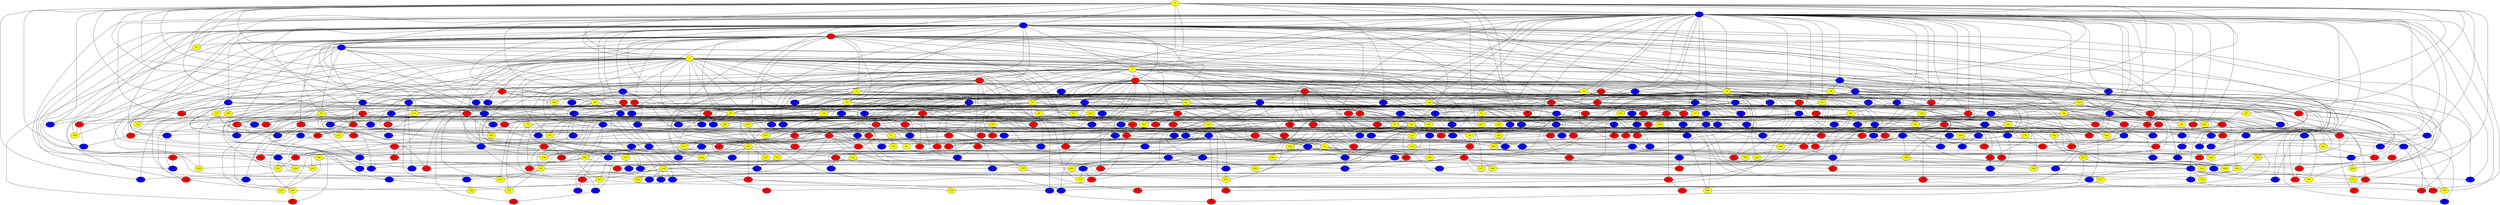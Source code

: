 graph {
0 [style = filled fillcolor = yellow];
1 [style = filled fillcolor = blue];
2 [style = filled fillcolor = blue];
3 [style = filled fillcolor = red];
4 [style = filled fillcolor = blue];
5 [style = filled fillcolor = blue];
6 [style = filled fillcolor = yellow];
7 [style = filled fillcolor = yellow];
8 [style = filled fillcolor = blue];
9 [style = filled fillcolor = red];
10 [style = filled fillcolor = blue];
11 [style = filled fillcolor = blue];
12 [style = filled fillcolor = yellow];
13 [style = filled fillcolor = blue];
14 [style = filled fillcolor = red];
15 [style = filled fillcolor = red];
16 [style = filled fillcolor = yellow];
17 [style = filled fillcolor = red];
18 [style = filled fillcolor = yellow];
19 [style = filled fillcolor = yellow];
20 [style = filled fillcolor = blue];
21 [style = filled fillcolor = yellow];
22 [style = filled fillcolor = red];
23 [style = filled fillcolor = red];
24 [style = filled fillcolor = red];
25 [style = filled fillcolor = yellow];
26 [style = filled fillcolor = yellow];
27 [style = filled fillcolor = blue];
28 [style = filled fillcolor = yellow];
29 [style = filled fillcolor = red];
30 [style = filled fillcolor = red];
31 [style = filled fillcolor = red];
32 [style = filled fillcolor = yellow];
33 [style = filled fillcolor = yellow];
34 [style = filled fillcolor = yellow];
35 [style = filled fillcolor = red];
36 [style = filled fillcolor = blue];
37 [style = filled fillcolor = blue];
38 [style = filled fillcolor = yellow];
39 [style = filled fillcolor = blue];
40 [style = filled fillcolor = red];
41 [style = filled fillcolor = yellow];
42 [style = filled fillcolor = blue];
43 [style = filled fillcolor = blue];
44 [style = filled fillcolor = red];
45 [style = filled fillcolor = blue];
46 [style = filled fillcolor = red];
47 [style = filled fillcolor = red];
48 [style = filled fillcolor = yellow];
49 [style = filled fillcolor = blue];
50 [style = filled fillcolor = blue];
51 [style = filled fillcolor = blue];
52 [style = filled fillcolor = blue];
53 [style = filled fillcolor = blue];
54 [style = filled fillcolor = red];
55 [style = filled fillcolor = blue];
56 [style = filled fillcolor = blue];
57 [style = filled fillcolor = red];
58 [style = filled fillcolor = red];
59 [style = filled fillcolor = blue];
60 [style = filled fillcolor = blue];
61 [style = filled fillcolor = red];
62 [style = filled fillcolor = yellow];
63 [style = filled fillcolor = blue];
64 [style = filled fillcolor = blue];
65 [style = filled fillcolor = blue];
66 [style = filled fillcolor = blue];
67 [style = filled fillcolor = red];
68 [style = filled fillcolor = red];
69 [style = filled fillcolor = yellow];
70 [style = filled fillcolor = red];
71 [style = filled fillcolor = yellow];
72 [style = filled fillcolor = yellow];
73 [style = filled fillcolor = yellow];
74 [style = filled fillcolor = yellow];
75 [style = filled fillcolor = red];
76 [style = filled fillcolor = yellow];
77 [style = filled fillcolor = red];
78 [style = filled fillcolor = blue];
79 [style = filled fillcolor = blue];
80 [style = filled fillcolor = blue];
81 [style = filled fillcolor = yellow];
82 [style = filled fillcolor = blue];
83 [style = filled fillcolor = yellow];
84 [style = filled fillcolor = yellow];
85 [style = filled fillcolor = yellow];
86 [style = filled fillcolor = blue];
87 [style = filled fillcolor = blue];
88 [style = filled fillcolor = red];
89 [style = filled fillcolor = blue];
90 [style = filled fillcolor = blue];
91 [style = filled fillcolor = yellow];
92 [style = filled fillcolor = yellow];
93 [style = filled fillcolor = blue];
94 [style = filled fillcolor = red];
95 [style = filled fillcolor = blue];
96 [style = filled fillcolor = yellow];
97 [style = filled fillcolor = red];
98 [style = filled fillcolor = yellow];
99 [style = filled fillcolor = blue];
100 [style = filled fillcolor = red];
101 [style = filled fillcolor = blue];
102 [style = filled fillcolor = blue];
103 [style = filled fillcolor = red];
104 [style = filled fillcolor = red];
105 [style = filled fillcolor = red];
106 [style = filled fillcolor = red];
107 [style = filled fillcolor = red];
108 [style = filled fillcolor = red];
109 [style = filled fillcolor = blue];
110 [style = filled fillcolor = yellow];
111 [style = filled fillcolor = blue];
112 [style = filled fillcolor = red];
113 [style = filled fillcolor = yellow];
114 [style = filled fillcolor = red];
115 [style = filled fillcolor = blue];
116 [style = filled fillcolor = blue];
117 [style = filled fillcolor = blue];
118 [style = filled fillcolor = red];
119 [style = filled fillcolor = yellow];
120 [style = filled fillcolor = yellow];
121 [style = filled fillcolor = yellow];
122 [style = filled fillcolor = red];
123 [style = filled fillcolor = blue];
124 [style = filled fillcolor = yellow];
125 [style = filled fillcolor = blue];
126 [style = filled fillcolor = blue];
127 [style = filled fillcolor = blue];
128 [style = filled fillcolor = blue];
129 [style = filled fillcolor = blue];
130 [style = filled fillcolor = red];
131 [style = filled fillcolor = blue];
132 [style = filled fillcolor = blue];
133 [style = filled fillcolor = red];
134 [style = filled fillcolor = blue];
135 [style = filled fillcolor = red];
136 [style = filled fillcolor = red];
137 [style = filled fillcolor = blue];
138 [style = filled fillcolor = red];
139 [style = filled fillcolor = red];
140 [style = filled fillcolor = yellow];
141 [style = filled fillcolor = blue];
142 [style = filled fillcolor = blue];
143 [style = filled fillcolor = blue];
144 [style = filled fillcolor = red];
145 [style = filled fillcolor = blue];
146 [style = filled fillcolor = yellow];
147 [style = filled fillcolor = red];
148 [style = filled fillcolor = yellow];
149 [style = filled fillcolor = blue];
150 [style = filled fillcolor = blue];
151 [style = filled fillcolor = blue];
152 [style = filled fillcolor = yellow];
153 [style = filled fillcolor = red];
154 [style = filled fillcolor = blue];
155 [style = filled fillcolor = yellow];
156 [style = filled fillcolor = blue];
157 [style = filled fillcolor = blue];
158 [style = filled fillcolor = red];
159 [style = filled fillcolor = yellow];
160 [style = filled fillcolor = blue];
161 [style = filled fillcolor = red];
162 [style = filled fillcolor = yellow];
163 [style = filled fillcolor = red];
164 [style = filled fillcolor = blue];
165 [style = filled fillcolor = red];
166 [style = filled fillcolor = yellow];
167 [style = filled fillcolor = yellow];
168 [style = filled fillcolor = red];
169 [style = filled fillcolor = red];
170 [style = filled fillcolor = red];
171 [style = filled fillcolor = red];
172 [style = filled fillcolor = red];
173 [style = filled fillcolor = blue];
174 [style = filled fillcolor = blue];
175 [style = filled fillcolor = red];
176 [style = filled fillcolor = yellow];
177 [style = filled fillcolor = red];
178 [style = filled fillcolor = blue];
179 [style = filled fillcolor = blue];
180 [style = filled fillcolor = yellow];
181 [style = filled fillcolor = yellow];
182 [style = filled fillcolor = blue];
183 [style = filled fillcolor = red];
184 [style = filled fillcolor = red];
185 [style = filled fillcolor = red];
186 [style = filled fillcolor = blue];
187 [style = filled fillcolor = yellow];
188 [style = filled fillcolor = yellow];
189 [style = filled fillcolor = red];
190 [style = filled fillcolor = blue];
191 [style = filled fillcolor = blue];
192 [style = filled fillcolor = blue];
193 [style = filled fillcolor = yellow];
194 [style = filled fillcolor = yellow];
195 [style = filled fillcolor = red];
196 [style = filled fillcolor = yellow];
197 [style = filled fillcolor = yellow];
198 [style = filled fillcolor = red];
199 [style = filled fillcolor = blue];
200 [style = filled fillcolor = blue];
201 [style = filled fillcolor = red];
202 [style = filled fillcolor = blue];
203 [style = filled fillcolor = yellow];
204 [style = filled fillcolor = blue];
205 [style = filled fillcolor = blue];
206 [style = filled fillcolor = blue];
207 [style = filled fillcolor = red];
208 [style = filled fillcolor = yellow];
209 [style = filled fillcolor = red];
210 [style = filled fillcolor = blue];
211 [style = filled fillcolor = red];
212 [style = filled fillcolor = red];
213 [style = filled fillcolor = yellow];
214 [style = filled fillcolor = blue];
215 [style = filled fillcolor = red];
216 [style = filled fillcolor = blue];
217 [style = filled fillcolor = yellow];
218 [style = filled fillcolor = blue];
219 [style = filled fillcolor = yellow];
220 [style = filled fillcolor = red];
221 [style = filled fillcolor = yellow];
222 [style = filled fillcolor = red];
223 [style = filled fillcolor = blue];
224 [style = filled fillcolor = yellow];
225 [style = filled fillcolor = blue];
226 [style = filled fillcolor = blue];
227 [style = filled fillcolor = red];
228 [style = filled fillcolor = red];
229 [style = filled fillcolor = blue];
230 [style = filled fillcolor = red];
231 [style = filled fillcolor = blue];
232 [style = filled fillcolor = yellow];
233 [style = filled fillcolor = red];
234 [style = filled fillcolor = red];
235 [style = filled fillcolor = blue];
236 [style = filled fillcolor = blue];
237 [style = filled fillcolor = blue];
238 [style = filled fillcolor = red];
239 [style = filled fillcolor = blue];
240 [style = filled fillcolor = blue];
241 [style = filled fillcolor = blue];
242 [style = filled fillcolor = red];
243 [style = filled fillcolor = yellow];
244 [style = filled fillcolor = blue];
245 [style = filled fillcolor = yellow];
246 [style = filled fillcolor = red];
247 [style = filled fillcolor = blue];
248 [style = filled fillcolor = red];
249 [style = filled fillcolor = blue];
250 [style = filled fillcolor = yellow];
251 [style = filled fillcolor = blue];
252 [style = filled fillcolor = red];
253 [style = filled fillcolor = red];
254 [style = filled fillcolor = yellow];
255 [style = filled fillcolor = blue];
256 [style = filled fillcolor = yellow];
257 [style = filled fillcolor = red];
258 [style = filled fillcolor = blue];
259 [style = filled fillcolor = blue];
260 [style = filled fillcolor = yellow];
261 [style = filled fillcolor = blue];
262 [style = filled fillcolor = blue];
263 [style = filled fillcolor = yellow];
264 [style = filled fillcolor = blue];
265 [style = filled fillcolor = blue];
266 [style = filled fillcolor = red];
267 [style = filled fillcolor = blue];
268 [style = filled fillcolor = yellow];
269 [style = filled fillcolor = yellow];
270 [style = filled fillcolor = blue];
271 [style = filled fillcolor = blue];
272 [style = filled fillcolor = red];
273 [style = filled fillcolor = red];
274 [style = filled fillcolor = yellow];
275 [style = filled fillcolor = yellow];
276 [style = filled fillcolor = blue];
277 [style = filled fillcolor = red];
278 [style = filled fillcolor = red];
279 [style = filled fillcolor = blue];
280 [style = filled fillcolor = blue];
281 [style = filled fillcolor = yellow];
282 [style = filled fillcolor = red];
283 [style = filled fillcolor = red];
284 [style = filled fillcolor = yellow];
285 [style = filled fillcolor = yellow];
286 [style = filled fillcolor = red];
287 [style = filled fillcolor = yellow];
288 [style = filled fillcolor = yellow];
289 [style = filled fillcolor = red];
290 [style = filled fillcolor = red];
291 [style = filled fillcolor = blue];
292 [style = filled fillcolor = red];
293 [style = filled fillcolor = yellow];
294 [style = filled fillcolor = blue];
295 [style = filled fillcolor = yellow];
296 [style = filled fillcolor = red];
297 [style = filled fillcolor = yellow];
298 [style = filled fillcolor = red];
299 [style = filled fillcolor = red];
300 [style = filled fillcolor = red];
301 [style = filled fillcolor = red];
302 [style = filled fillcolor = red];
303 [style = filled fillcolor = yellow];
304 [style = filled fillcolor = blue];
305 [style = filled fillcolor = red];
306 [style = filled fillcolor = yellow];
307 [style = filled fillcolor = blue];
308 [style = filled fillcolor = blue];
309 [style = filled fillcolor = yellow];
310 [style = filled fillcolor = blue];
311 [style = filled fillcolor = blue];
312 [style = filled fillcolor = yellow];
313 [style = filled fillcolor = blue];
314 [style = filled fillcolor = yellow];
315 [style = filled fillcolor = blue];
316 [style = filled fillcolor = blue];
317 [style = filled fillcolor = blue];
318 [style = filled fillcolor = blue];
319 [style = filled fillcolor = yellow];
320 [style = filled fillcolor = red];
321 [style = filled fillcolor = blue];
322 [style = filled fillcolor = yellow];
323 [style = filled fillcolor = blue];
324 [style = filled fillcolor = red];
325 [style = filled fillcolor = red];
326 [style = filled fillcolor = blue];
327 [style = filled fillcolor = yellow];
328 [style = filled fillcolor = yellow];
329 [style = filled fillcolor = red];
330 [style = filled fillcolor = red];
331 [style = filled fillcolor = yellow];
332 [style = filled fillcolor = blue];
333 [style = filled fillcolor = red];
334 [style = filled fillcolor = blue];
335 [style = filled fillcolor = blue];
336 [style = filled fillcolor = blue];
337 [style = filled fillcolor = yellow];
338 [style = filled fillcolor = blue];
339 [style = filled fillcolor = red];
340 [style = filled fillcolor = blue];
341 [style = filled fillcolor = red];
342 [style = filled fillcolor = blue];
343 [style = filled fillcolor = blue];
344 [style = filled fillcolor = blue];
345 [style = filled fillcolor = blue];
346 [style = filled fillcolor = blue];
347 [style = filled fillcolor = yellow];
348 [style = filled fillcolor = red];
349 [style = filled fillcolor = yellow];
350 [style = filled fillcolor = blue];
351 [style = filled fillcolor = blue];
352 [style = filled fillcolor = blue];
353 [style = filled fillcolor = blue];
354 [style = filled fillcolor = blue];
355 [style = filled fillcolor = blue];
356 [style = filled fillcolor = yellow];
357 [style = filled fillcolor = yellow];
358 [style = filled fillcolor = blue];
359 [style = filled fillcolor = yellow];
360 [style = filled fillcolor = blue];
361 [style = filled fillcolor = red];
362 [style = filled fillcolor = blue];
363 [style = filled fillcolor = red];
364 [style = filled fillcolor = blue];
365 [style = filled fillcolor = red];
366 [style = filled fillcolor = yellow];
367 [style = filled fillcolor = blue];
368 [style = filled fillcolor = blue];
369 [style = filled fillcolor = yellow];
370 [style = filled fillcolor = red];
371 [style = filled fillcolor = yellow];
372 [style = filled fillcolor = yellow];
373 [style = filled fillcolor = blue];
374 [style = filled fillcolor = red];
375 [style = filled fillcolor = red];
376 [style = filled fillcolor = blue];
377 [style = filled fillcolor = red];
378 [style = filled fillcolor = blue];
379 [style = filled fillcolor = yellow];
380 [style = filled fillcolor = red];
381 [style = filled fillcolor = red];
382 [style = filled fillcolor = yellow];
383 [style = filled fillcolor = blue];
384 [style = filled fillcolor = blue];
385 [style = filled fillcolor = yellow];
386 [style = filled fillcolor = blue];
387 [style = filled fillcolor = red];
388 [style = filled fillcolor = red];
389 [style = filled fillcolor = yellow];
390 [style = filled fillcolor = blue];
391 [style = filled fillcolor = yellow];
392 [style = filled fillcolor = blue];
393 [style = filled fillcolor = red];
394 [style = filled fillcolor = blue];
395 [style = filled fillcolor = blue];
396 [style = filled fillcolor = yellow];
397 [style = filled fillcolor = yellow];
398 [style = filled fillcolor = yellow];
399 [style = filled fillcolor = blue];
400 [style = filled fillcolor = blue];
401 [style = filled fillcolor = red];
402 [style = filled fillcolor = blue];
403 [style = filled fillcolor = red];
404 [style = filled fillcolor = blue];
405 [style = filled fillcolor = red];
406 [style = filled fillcolor = yellow];
407 [style = filled fillcolor = yellow];
408 [style = filled fillcolor = blue];
409 [style = filled fillcolor = yellow];
410 [style = filled fillcolor = red];
411 [style = filled fillcolor = red];
412 [style = filled fillcolor = blue];
413 [style = filled fillcolor = yellow];
414 [style = filled fillcolor = blue];
415 [style = filled fillcolor = red];
416 [style = filled fillcolor = red];
417 [style = filled fillcolor = red];
418 [style = filled fillcolor = yellow];
419 [style = filled fillcolor = yellow];
420 [style = filled fillcolor = red];
421 [style = filled fillcolor = blue];
422 [style = filled fillcolor = red];
423 [style = filled fillcolor = yellow];
424 [style = filled fillcolor = yellow];
425 [style = filled fillcolor = red];
426 [style = filled fillcolor = yellow];
0 -- 5;
0 -- 6;
0 -- 8;
0 -- 17;
0 -- 27;
0 -- 29;
0 -- 45;
0 -- 58;
0 -- 60;
0 -- 66;
0 -- 72;
0 -- 91;
0 -- 104;
0 -- 129;
0 -- 130;
0 -- 190;
0 -- 4;
0 -- 3;
0 -- 2;
0 -- 1;
0 -- 203;
0 -- 206;
0 -- 302;
0 -- 307;
0 -- 317;
0 -- 327;
0 -- 414;
1 -- 2;
1 -- 3;
1 -- 4;
1 -- 5;
1 -- 6;
1 -- 7;
1 -- 11;
1 -- 13;
1 -- 14;
1 -- 15;
1 -- 16;
1 -- 20;
1 -- 23;
1 -- 28;
1 -- 32;
1 -- 35;
1 -- 36;
1 -- 38;
1 -- 39;
1 -- 42;
1 -- 44;
1 -- 52;
1 -- 53;
1 -- 59;
1 -- 61;
1 -- 64;
1 -- 68;
1 -- 70;
1 -- 73;
1 -- 79;
1 -- 80;
1 -- 81;
1 -- 88;
1 -- 89;
1 -- 90;
1 -- 95;
1 -- 101;
1 -- 121;
1 -- 146;
1 -- 160;
1 -- 163;
1 -- 166;
1 -- 167;
1 -- 202;
1 -- 208;
1 -- 227;
1 -- 240;
1 -- 253;
1 -- 274;
1 -- 287;
1 -- 296;
1 -- 325;
1 -- 336;
1 -- 351;
1 -- 387;
1 -- 421;
1 -- 422;
1 -- 423;
2 -- 3;
2 -- 4;
2 -- 7;
2 -- 9;
2 -- 10;
2 -- 15;
2 -- 16;
2 -- 19;
2 -- 25;
2 -- 26;
2 -- 30;
2 -- 31;
2 -- 32;
2 -- 38;
2 -- 48;
2 -- 57;
2 -- 61;
2 -- 63;
2 -- 78;
2 -- 90;
2 -- 91;
2 -- 92;
2 -- 106;
2 -- 110;
2 -- 143;
2 -- 162;
2 -- 174;
2 -- 205;
2 -- 237;
2 -- 244;
2 -- 261;
2 -- 286;
2 -- 288;
2 -- 308;
2 -- 340;
2 -- 373;
2 -- 388;
2 -- 407;
2 -- 408;
3 -- 5;
3 -- 12;
3 -- 19;
3 -- 21;
3 -- 29;
3 -- 40;
3 -- 44;
3 -- 45;
3 -- 50;
3 -- 78;
3 -- 91;
3 -- 97;
3 -- 111;
3 -- 118;
3 -- 151;
3 -- 154;
3 -- 170;
3 -- 171;
3 -- 190;
3 -- 191;
3 -- 235;
3 -- 248;
3 -- 257;
3 -- 265;
3 -- 273;
3 -- 282;
3 -- 304;
3 -- 329;
3 -- 347;
3 -- 349;
3 -- 372;
3 -- 405;
3 -- 424;
4 -- 8;
4 -- 18;
4 -- 21;
4 -- 25;
4 -- 269;
4 -- 289;
4 -- 349;
4 -- 351;
5 -- 6;
5 -- 10;
5 -- 21;
5 -- 56;
5 -- 75;
5 -- 106;
5 -- 117;
5 -- 135;
5 -- 175;
5 -- 231;
5 -- 236;
6 -- 7;
6 -- 8;
6 -- 9;
6 -- 10;
6 -- 11;
6 -- 13;
6 -- 15;
6 -- 20;
6 -- 28;
6 -- 33;
6 -- 34;
6 -- 43;
6 -- 45;
6 -- 47;
6 -- 56;
6 -- 68;
6 -- 80;
6 -- 82;
6 -- 103;
6 -- 107;
6 -- 111;
6 -- 114;
6 -- 125;
6 -- 128;
6 -- 134;
6 -- 155;
6 -- 179;
6 -- 183;
6 -- 196;
6 -- 197;
6 -- 267;
6 -- 285;
6 -- 315;
6 -- 317;
6 -- 348;
6 -- 354;
6 -- 370;
6 -- 374;
7 -- 9;
7 -- 12;
7 -- 14;
7 -- 18;
7 -- 22;
7 -- 24;
7 -- 33;
7 -- 49;
7 -- 50;
7 -- 52;
7 -- 71;
7 -- 72;
7 -- 103;
7 -- 168;
7 -- 231;
7 -- 232;
7 -- 262;
7 -- 265;
7 -- 275;
7 -- 277;
7 -- 350;
7 -- 371;
7 -- 384;
8 -- 11;
8 -- 30;
8 -- 37;
8 -- 44;
8 -- 110;
8 -- 134;
8 -- 164;
8 -- 181;
8 -- 236;
8 -- 253;
8 -- 307;
8 -- 352;
8 -- 367;
8 -- 396;
8 -- 421;
9 -- 14;
9 -- 16;
9 -- 18;
9 -- 32;
9 -- 41;
9 -- 46;
9 -- 51;
9 -- 59;
9 -- 64;
9 -- 66;
9 -- 69;
9 -- 79;
9 -- 85;
9 -- 90;
9 -- 95;
9 -- 128;
9 -- 148;
9 -- 152;
9 -- 165;
9 -- 194;
9 -- 201;
9 -- 235;
9 -- 248;
9 -- 256;
9 -- 276;
9 -- 343;
9 -- 362;
9 -- 411;
9 -- 412;
10 -- 17;
10 -- 37;
10 -- 48;
10 -- 53;
10 -- 100;
10 -- 136;
10 -- 186;
10 -- 194;
10 -- 303;
10 -- 404;
10 -- 425;
11 -- 24;
11 -- 104;
11 -- 198;
11 -- 397;
12 -- 17;
12 -- 27;
12 -- 57;
12 -- 62;
12 -- 145;
12 -- 150;
12 -- 183;
12 -- 197;
12 -- 201;
12 -- 262;
12 -- 370;
13 -- 66;
13 -- 73;
13 -- 158;
13 -- 184;
13 -- 317;
13 -- 343;
13 -- 345;
13 -- 369;
13 -- 376;
14 -- 19;
14 -- 26;
14 -- 27;
14 -- 36;
14 -- 38;
14 -- 41;
14 -- 50;
14 -- 55;
14 -- 56;
14 -- 76;
14 -- 102;
14 -- 107;
14 -- 152;
14 -- 167;
14 -- 187;
14 -- 195;
14 -- 216;
14 -- 227;
14 -- 250;
14 -- 268;
14 -- 301;
14 -- 341;
14 -- 350;
14 -- 388;
15 -- 23;
15 -- 41;
15 -- 51;
15 -- 58;
15 -- 94;
15 -- 122;
15 -- 125;
15 -- 130;
15 -- 140;
15 -- 141;
15 -- 155;
15 -- 210;
15 -- 222;
15 -- 223;
15 -- 234;
15 -- 264;
15 -- 292;
15 -- 323;
15 -- 394;
16 -- 28;
16 -- 39;
16 -- 49;
16 -- 53;
16 -- 77;
16 -- 129;
16 -- 164;
16 -- 405;
17 -- 30;
17 -- 40;
17 -- 52;
17 -- 82;
17 -- 143;
17 -- 229;
17 -- 247;
17 -- 337;
17 -- 338;
17 -- 385;
17 -- 409;
18 -- 33;
18 -- 81;
18 -- 85;
18 -- 215;
19 -- 22;
19 -- 25;
19 -- 95;
19 -- 415;
20 -- 82;
20 -- 157;
20 -- 402;
21 -- 68;
21 -- 214;
21 -- 216;
21 -- 238;
21 -- 283;
21 -- 313;
21 -- 364;
22 -- 26;
22 -- 76;
22 -- 87;
22 -- 93;
22 -- 98;
22 -- 123;
22 -- 137;
22 -- 169;
22 -- 297;
23 -- 35;
23 -- 75;
23 -- 84;
23 -- 171;
23 -- 220;
23 -- 275;
23 -- 310;
23 -- 339;
23 -- 393;
24 -- 31;
24 -- 34;
24 -- 60;
24 -- 92;
24 -- 94;
24 -- 177;
24 -- 275;
24 -- 295;
24 -- 325;
24 -- 347;
24 -- 378;
24 -- 392;
25 -- 51;
25 -- 98;
25 -- 172;
25 -- 174;
25 -- 285;
25 -- 359;
25 -- 360;
26 -- 31;
26 -- 34;
26 -- 46;
26 -- 99;
26 -- 101;
26 -- 109;
26 -- 185;
26 -- 200;
26 -- 217;
26 -- 223;
26 -- 258;
26 -- 291;
26 -- 333;
26 -- 399;
26 -- 406;
27 -- 65;
28 -- 73;
28 -- 109;
28 -- 113;
28 -- 124;
28 -- 129;
28 -- 255;
28 -- 285;
28 -- 302;
28 -- 390;
29 -- 48;
29 -- 62;
29 -- 97;
29 -- 118;
29 -- 194;
29 -- 422;
30 -- 54;
30 -- 150;
30 -- 304;
31 -- 342;
32 -- 37;
32 -- 42;
32 -- 60;
32 -- 65;
32 -- 67;
32 -- 75;
32 -- 81;
32 -- 92;
32 -- 93;
32 -- 99;
32 -- 105;
32 -- 113;
32 -- 119;
32 -- 120;
32 -- 143;
32 -- 145;
32 -- 156;
32 -- 173;
32 -- 177;
32 -- 186;
32 -- 189;
32 -- 202;
32 -- 207;
32 -- 242;
32 -- 245;
32 -- 249;
32 -- 269;
32 -- 270;
32 -- 305;
32 -- 340;
32 -- 346;
32 -- 392;
32 -- 393;
32 -- 398;
33 -- 40;
33 -- 54;
33 -- 84;
33 -- 89;
33 -- 100;
33 -- 192;
33 -- 199;
33 -- 230;
33 -- 279;
33 -- 287;
33 -- 298;
33 -- 319;
34 -- 58;
35 -- 125;
35 -- 138;
35 -- 284;
35 -- 313;
35 -- 326;
35 -- 340;
36 -- 47;
36 -- 180;
36 -- 200;
36 -- 242;
36 -- 278;
36 -- 410;
37 -- 85;
37 -- 120;
38 -- 43;
38 -- 47;
38 -- 63;
38 -- 105;
38 -- 127;
38 -- 185;
38 -- 195;
38 -- 220;
38 -- 237;
38 -- 245;
38 -- 389;
39 -- 137;
39 -- 151;
39 -- 358;
40 -- 114;
40 -- 124;
40 -- 245;
40 -- 297;
41 -- 74;
41 -- 79;
41 -- 122;
41 -- 158;
41 -- 212;
41 -- 253;
41 -- 368;
41 -- 413;
42 -- 107;
42 -- 117;
42 -- 252;
42 -- 282;
43 -- 108;
43 -- 133;
43 -- 247;
43 -- 281;
43 -- 336;
43 -- 417;
44 -- 65;
44 -- 333;
44 -- 335;
45 -- 69;
45 -- 86;
45 -- 123;
45 -- 126;
45 -- 135;
45 -- 179;
45 -- 357;
46 -- 62;
46 -- 83;
46 -- 113;
46 -- 319;
47 -- 63;
47 -- 239;
47 -- 300;
47 -- 415;
48 -- 131;
48 -- 149;
48 -- 283;
48 -- 298;
48 -- 301;
48 -- 413;
49 -- 139;
49 -- 159;
49 -- 181;
49 -- 328;
50 -- 54;
50 -- 59;
50 -- 86;
50 -- 116;
50 -- 146;
50 -- 147;
50 -- 160;
50 -- 188;
50 -- 266;
50 -- 408;
50 -- 415;
51 -- 55;
51 -- 67;
51 -- 80;
51 -- 221;
51 -- 260;
51 -- 352;
52 -- 70;
52 -- 87;
52 -- 120;
52 -- 162;
52 -- 174;
52 -- 209;
52 -- 353;
52 -- 359;
53 -- 61;
53 -- 74;
53 -- 86;
53 -- 163;
53 -- 173;
53 -- 228;
53 -- 329;
53 -- 344;
53 -- 348;
53 -- 416;
54 -- 57;
54 -- 71;
54 -- 182;
54 -- 259;
55 -- 116;
55 -- 211;
55 -- 293;
55 -- 345;
55 -- 361;
57 -- 165;
57 -- 267;
58 -- 180;
58 -- 218;
59 -- 87;
59 -- 122;
59 -- 249;
59 -- 382;
60 -- 108;
60 -- 409;
61 -- 233;
61 -- 278;
61 -- 279;
62 -- 77;
62 -- 96;
62 -- 131;
62 -- 133;
62 -- 139;
62 -- 159;
62 -- 196;
62 -- 396;
63 -- 246;
63 -- 266;
63 -- 328;
64 -- 72;
64 -- 94;
64 -- 130;
64 -- 136;
64 -- 184;
64 -- 193;
64 -- 204;
64 -- 209;
64 -- 252;
64 -- 279;
64 -- 299;
64 -- 318;
64 -- 386;
64 -- 423;
64 -- 424;
65 -- 76;
65 -- 266;
65 -- 375;
66 -- 69;
66 -- 71;
66 -- 104;
66 -- 160;
66 -- 213;
66 -- 234;
66 -- 368;
67 -- 96;
67 -- 100;
67 -- 182;
67 -- 204;
67 -- 240;
67 -- 244;
67 -- 254;
67 -- 264;
67 -- 315;
67 -- 363;
67 -- 420;
68 -- 89;
68 -- 116;
68 -- 149;
68 -- 168;
68 -- 204;
68 -- 225;
68 -- 374;
68 -- 399;
69 -- 70;
69 -- 106;
70 -- 191;
70 -- 205;
70 -- 318;
70 -- 392;
71 -- 83;
71 -- 281;
71 -- 362;
71 -- 379;
72 -- 218;
72 -- 355;
72 -- 397;
73 -- 93;
73 -- 172;
73 -- 291;
74 -- 178;
74 -- 231;
74 -- 287;
75 -- 110;
75 -- 144;
75 -- 261;
75 -- 280;
75 -- 301;
75 -- 302;
75 -- 378;
76 -- 257;
76 -- 278;
76 -- 293;
77 -- 98;
77 -- 109;
77 -- 111;
77 -- 165;
77 -- 241;
77 -- 306;
77 -- 347;
77 -- 409;
78 -- 84;
78 -- 147;
78 -- 162;
78 -- 225;
78 -- 286;
78 -- 337;
78 -- 385;
78 -- 422;
79 -- 124;
79 -- 233;
80 -- 140;
80 -- 309;
81 -- 153;
81 -- 226;
81 -- 305;
81 -- 365;
81 -- 369;
82 -- 126;
82 -- 288;
82 -- 358;
82 -- 380;
84 -- 261;
85 -- 88;
85 -- 112;
85 -- 131;
85 -- 226;
85 -- 313;
85 -- 324;
86 -- 112;
86 -- 139;
86 -- 189;
86 -- 215;
86 -- 315;
86 -- 398;
87 -- 209;
87 -- 269;
88 -- 102;
88 -- 121;
88 -- 176;
88 -- 250;
88 -- 289;
88 -- 298;
88 -- 383;
90 -- 119;
90 -- 219;
91 -- 199;
92 -- 251;
93 -- 117;
93 -- 132;
93 -- 183;
93 -- 230;
93 -- 324;
93 -- 389;
93 -- 410;
95 -- 258;
95 -- 267;
95 -- 355;
96 -- 148;
96 -- 293;
97 -- 126;
97 -- 134;
97 -- 256;
97 -- 327;
98 -- 157;
98 -- 161;
98 -- 314;
98 -- 413;
99 -- 115;
99 -- 169;
99 -- 388;
100 -- 145;
100 -- 271;
100 -- 407;
101 -- 228;
102 -- 112;
102 -- 115;
102 -- 159;
102 -- 184;
102 -- 401;
103 -- 182;
103 -- 330;
103 -- 332;
103 -- 395;
104 -- 188;
104 -- 190;
104 -- 200;
104 -- 207;
104 -- 314;
104 -- 356;
104 -- 395;
105 -- 247;
106 -- 349;
106 -- 373;
107 -- 201;
107 -- 210;
108 -- 170;
109 -- 138;
109 -- 241;
109 -- 286;
109 -- 312;
109 -- 351;
109 -- 421;
110 -- 118;
110 -- 238;
110 -- 265;
110 -- 306;
110 -- 309;
111 -- 123;
111 -- 177;
112 -- 202;
113 -- 142;
113 -- 210;
114 -- 191;
114 -- 260;
114 -- 300;
114 -- 321;
115 -- 127;
115 -- 290;
116 -- 360;
116 -- 410;
118 -- 135;
118 -- 195;
118 -- 213;
118 -- 386;
119 -- 152;
119 -- 163;
119 -- 193;
119 -- 203;
119 -- 316;
119 -- 391;
120 -- 185;
120 -- 335;
120 -- 426;
121 -- 166;
124 -- 138;
124 -- 148;
124 -- 223;
124 -- 251;
125 -- 136;
125 -- 236;
125 -- 384;
126 -- 168;
126 -- 420;
127 -- 155;
127 -- 229;
127 -- 288;
129 -- 142;
129 -- 149;
129 -- 156;
129 -- 170;
130 -- 166;
130 -- 178;
130 -- 239;
130 -- 243;
130 -- 263;
130 -- 401;
131 -- 142;
131 -- 203;
131 -- 292;
131 -- 406;
132 -- 198;
132 -- 246;
132 -- 339;
134 -- 141;
134 -- 153;
134 -- 175;
134 -- 303;
134 -- 326;
134 -- 331;
135 -- 373;
136 -- 141;
137 -- 158;
137 -- 164;
139 -- 365;
140 -- 156;
140 -- 161;
140 -- 187;
140 -- 192;
140 -- 216;
140 -- 232;
141 -- 207;
142 -- 199;
142 -- 319;
142 -- 375;
143 -- 178;
143 -- 186;
143 -- 273;
144 -- 150;
144 -- 153;
145 -- 323;
145 -- 334;
146 -- 333;
147 -- 169;
147 -- 403;
148 -- 151;
148 -- 221;
148 -- 222;
148 -- 244;
148 -- 294;
148 -- 334;
148 -- 348;
149 -- 342;
150 -- 292;
150 -- 338;
151 -- 387;
151 -- 408;
152 -- 154;
153 -- 197;
153 -- 227;
153 -- 235;
154 -- 211;
154 -- 255;
155 -- 272;
156 -- 208;
158 -- 249;
159 -- 228;
159 -- 243;
159 -- 280;
159 -- 338;
159 -- 394;
160 -- 167;
160 -- 259;
160 -- 268;
160 -- 274;
160 -- 366;
161 -- 309;
161 -- 354;
161 -- 418;
163 -- 367;
166 -- 243;
166 -- 260;
167 -- 326;
168 -- 206;
169 -- 211;
170 -- 230;
171 -- 383;
173 -- 257;
173 -- 310;
175 -- 225;
175 -- 238;
177 -- 272;
177 -- 290;
178 -- 222;
178 -- 263;
178 -- 369;
178 -- 400;
179 -- 198;
179 -- 233;
179 -- 264;
179 -- 276;
179 -- 322;
180 -- 241;
182 -- 224;
182 -- 402;
182 -- 425;
183 -- 217;
183 -- 364;
183 -- 367;
183 -- 420;
186 -- 412;
188 -- 234;
188 -- 259;
189 -- 219;
189 -- 330;
191 -- 237;
191 -- 251;
193 -- 229;
193 -- 246;
195 -- 381;
196 -- 402;
196 -- 407;
196 -- 419;
198 -- 205;
198 -- 300;
199 -- 314;
202 -- 215;
203 -- 217;
203 -- 224;
203 -- 371;
204 -- 294;
204 -- 296;
204 -- 350;
204 -- 391;
204 -- 393;
205 -- 426;
206 -- 224;
206 -- 331;
209 -- 345;
210 -- 364;
211 -- 271;
211 -- 390;
212 -- 254;
212 -- 324;
217 -- 361;
218 -- 221;
219 -- 323;
219 -- 354;
220 -- 307;
220 -- 418;
220 -- 424;
221 -- 242;
221 -- 322;
221 -- 355;
222 -- 332;
227 -- 248;
227 -- 400;
228 -- 411;
229 -- 254;
230 -- 400;
233 -- 303;
235 -- 239;
236 -- 284;
236 -- 299;
237 -- 306;
237 -- 320;
237 -- 387;
238 -- 363;
239 -- 250;
241 -- 274;
245 -- 359;
246 -- 277;
251 -- 316;
252 -- 289;
252 -- 318;
254 -- 299;
255 -- 273;
256 -- 281;
256 -- 397;
258 -- 268;
258 -- 335;
260 -- 284;
260 -- 341;
260 -- 417;
261 -- 304;
261 -- 382;
263 -- 416;
264 -- 294;
264 -- 356;
264 -- 374;
267 -- 356;
267 -- 377;
273 -- 341;
274 -- 343;
275 -- 339;
275 -- 342;
276 -- 334;
281 -- 328;
281 -- 346;
284 -- 414;
286 -- 381;
289 -- 311;
296 -- 308;
298 -- 390;
300 -- 331;
301 -- 344;
304 -- 308;
307 -- 416;
309 -- 405;
313 -- 321;
321 -- 366;
323 -- 389;
326 -- 391;
327 -- 376;
330 -- 395;
336 -- 353;
337 -- 399;
337 -- 414;
339 -- 372;
342 -- 357;
346 -- 365;
348 -- 419;
350 -- 352;
351 -- 366;
354 -- 361;
355 -- 403;
357 -- 360;
363 -- 370;
363 -- 398;
363 -- 419;
372 -- 412;
375 -- 377;
376 -- 382;
382 -- 426;
385 -- 386;
}

